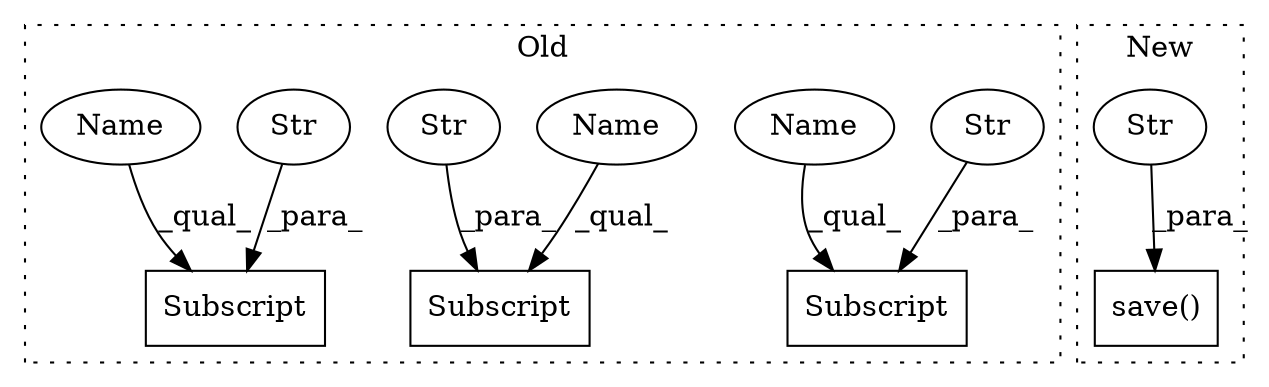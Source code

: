 digraph G {
subgraph cluster0 {
1 [label="Subscript" a="63" s="6210,0" l="22,0" shape="box"];
3 [label="Str" a="66" s="6218" l="13" shape="ellipse"];
5 [label="Subscript" a="63" s="6001,0" l="35,0" shape="box"];
6 [label="Str" a="66" s="6009" l="26" shape="ellipse"];
7 [label="Subscript" a="63" s="5905,0" l="35,0" shape="box"];
8 [label="Str" a="66" s="5913" l="26" shape="ellipse"];
9 [label="Name" a="87" s="6001" l="7" shape="ellipse"];
10 [label="Name" a="87" s="6210" l="7" shape="ellipse"];
11 [label="Name" a="87" s="5905" l="7" shape="ellipse"];
label = "Old";
style="dotted";
}
subgraph cluster1 {
2 [label="save()" a="75" s="6312,6362" l="10,1" shape="box"];
4 [label="Str" a="66" s="6342" l="20" shape="ellipse"];
label = "New";
style="dotted";
}
3 -> 1 [label="_para_"];
4 -> 2 [label="_para_"];
6 -> 5 [label="_para_"];
8 -> 7 [label="_para_"];
9 -> 5 [label="_qual_"];
10 -> 1 [label="_qual_"];
11 -> 7 [label="_qual_"];
}
